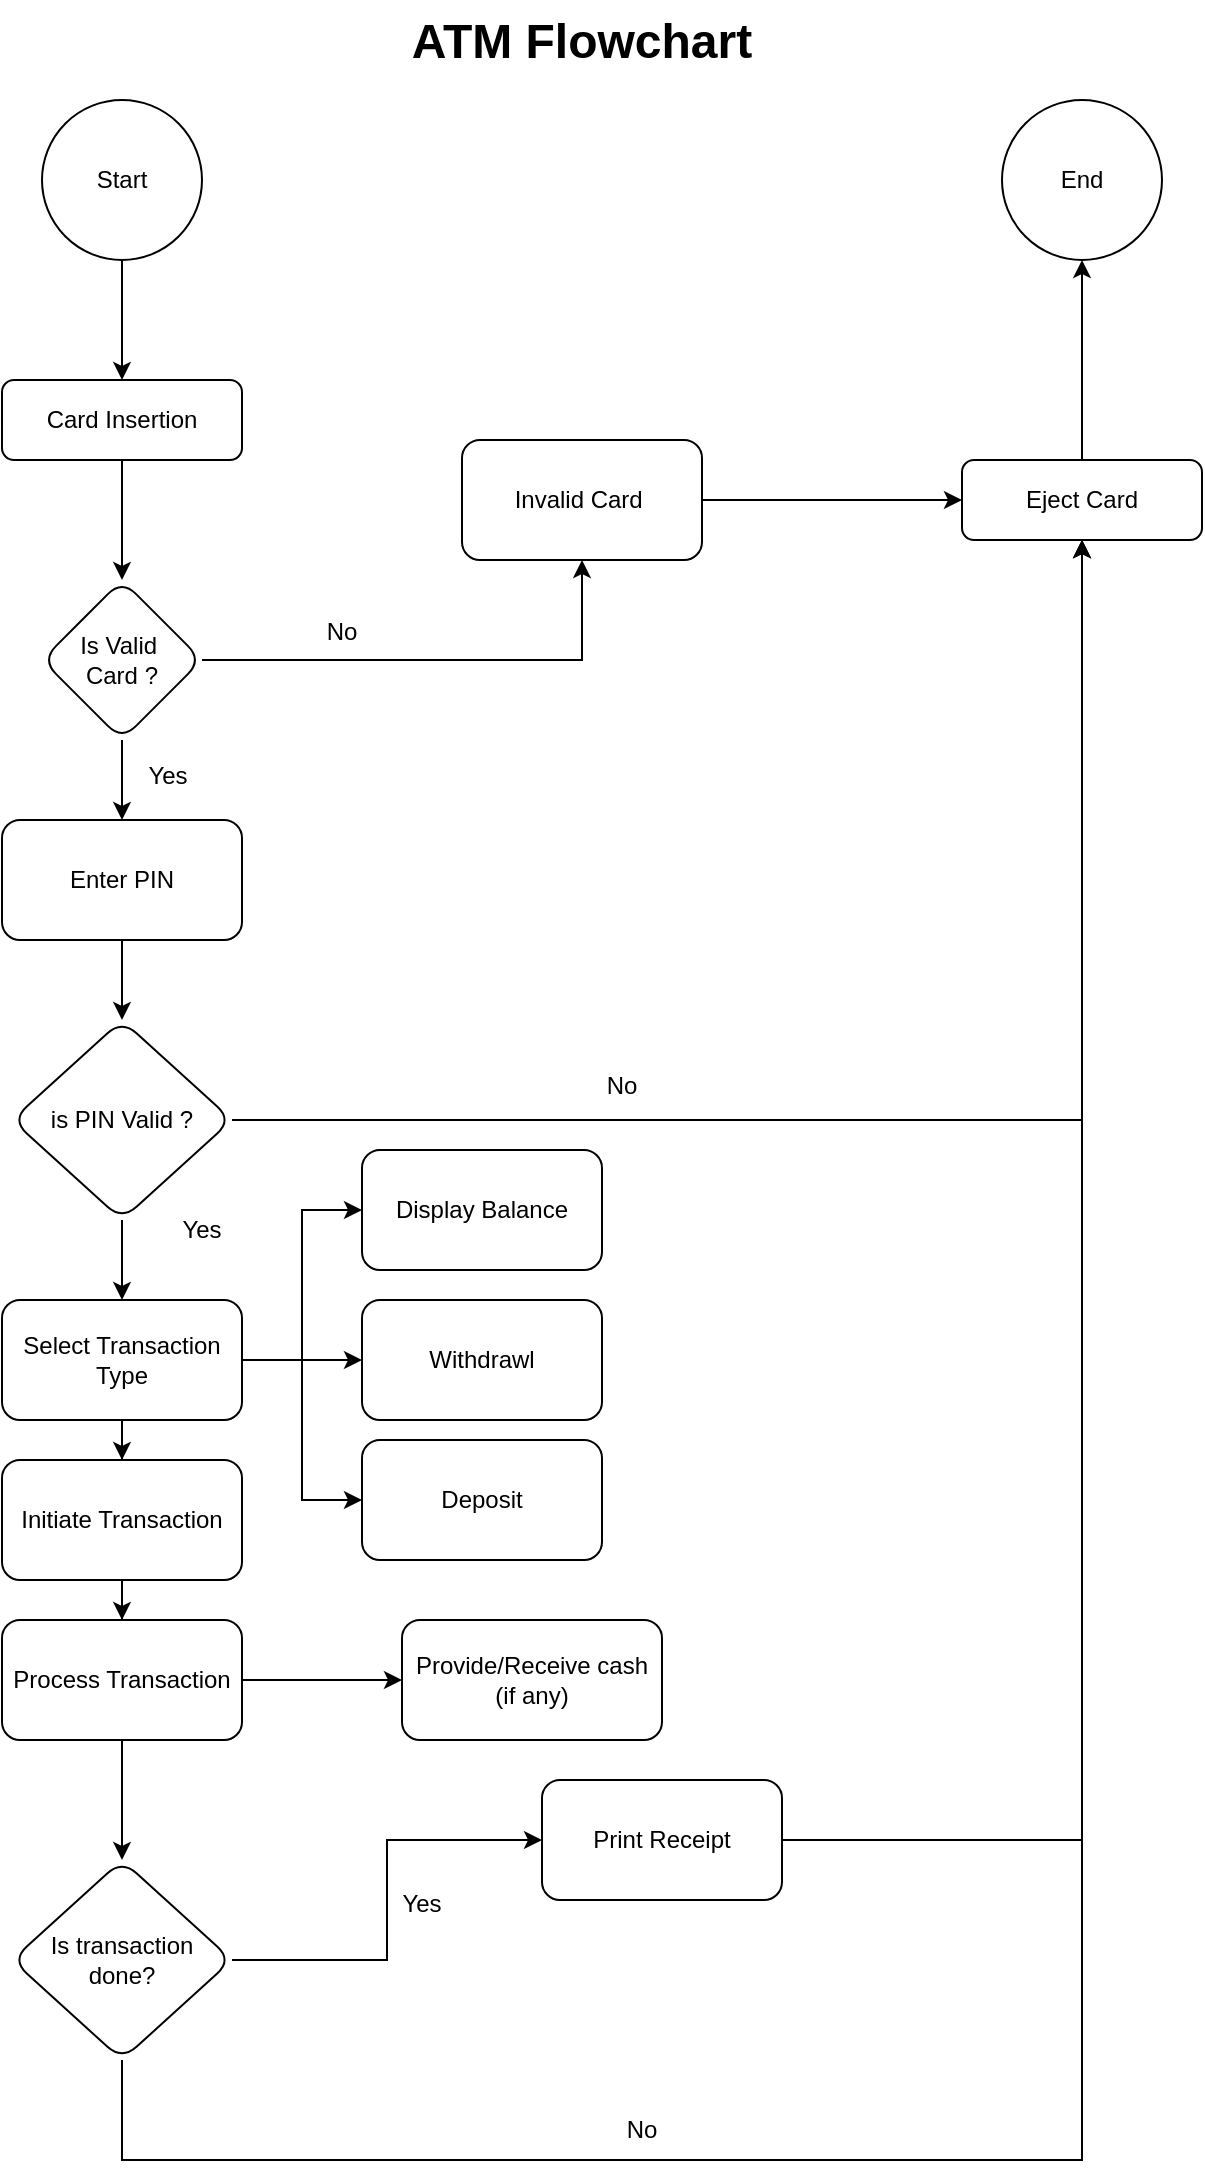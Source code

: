 <mxfile version="24.6.1" type="device">
  <diagram id="C5RBs43oDa-KdzZeNtuy" name="Page-1">
    <mxGraphModel dx="1226" dy="629" grid="1" gridSize="10" guides="1" tooltips="1" connect="1" arrows="1" fold="1" page="1" pageScale="1" pageWidth="827" pageHeight="1169" math="0" shadow="0">
      <root>
        <mxCell id="WIyWlLk6GJQsqaUBKTNV-0" />
        <mxCell id="WIyWlLk6GJQsqaUBKTNV-1" parent="WIyWlLk6GJQsqaUBKTNV-0" />
        <mxCell id="tF4FKdZZivJm7ag6AhpX-4" value="" style="edgeStyle=orthogonalEdgeStyle;rounded=0;orthogonalLoop=1;jettySize=auto;html=1;" parent="WIyWlLk6GJQsqaUBKTNV-1" source="tF4FKdZZivJm7ag6AhpX-0" target="tF4FKdZZivJm7ag6AhpX-3" edge="1">
          <mxGeometry relative="1" as="geometry" />
        </mxCell>
        <mxCell id="tF4FKdZZivJm7ag6AhpX-0" value="Card Insertion" style="rounded=1;whiteSpace=wrap;html=1;fontSize=12;glass=0;strokeWidth=1;shadow=0;" parent="WIyWlLk6GJQsqaUBKTNV-1" vertex="1">
          <mxGeometry x="160" y="200" width="120" height="40" as="geometry" />
        </mxCell>
        <mxCell id="tF4FKdZZivJm7ag6AhpX-21" value="" style="edgeStyle=orthogonalEdgeStyle;rounded=0;orthogonalLoop=1;jettySize=auto;html=1;" parent="WIyWlLk6GJQsqaUBKTNV-1" source="tF4FKdZZivJm7ag6AhpX-2" target="tF4FKdZZivJm7ag6AhpX-20" edge="1">
          <mxGeometry relative="1" as="geometry" />
        </mxCell>
        <mxCell id="tF4FKdZZivJm7ag6AhpX-2" value="Eject Card" style="rounded=1;whiteSpace=wrap;html=1;fontSize=12;glass=0;strokeWidth=1;shadow=0;" parent="WIyWlLk6GJQsqaUBKTNV-1" vertex="1">
          <mxGeometry x="640" y="240" width="120" height="40" as="geometry" />
        </mxCell>
        <mxCell id="tF4FKdZZivJm7ag6AhpX-6" value="" style="edgeStyle=orthogonalEdgeStyle;rounded=0;orthogonalLoop=1;jettySize=auto;html=1;" parent="WIyWlLk6GJQsqaUBKTNV-1" source="tF4FKdZZivJm7ag6AhpX-3" target="tF4FKdZZivJm7ag6AhpX-5" edge="1">
          <mxGeometry relative="1" as="geometry" />
        </mxCell>
        <mxCell id="y1vfWfp32B1BzLmMoh-_-0" style="edgeStyle=orthogonalEdgeStyle;rounded=0;orthogonalLoop=1;jettySize=auto;html=1;entryX=0.5;entryY=0;entryDx=0;entryDy=0;" edge="1" parent="WIyWlLk6GJQsqaUBKTNV-1" source="tF4FKdZZivJm7ag6AhpX-3" target="tF4FKdZZivJm7ag6AhpX-28">
          <mxGeometry relative="1" as="geometry" />
        </mxCell>
        <mxCell id="tF4FKdZZivJm7ag6AhpX-3" value="Is Valid&amp;nbsp;&lt;div&gt;Card ?&lt;/div&gt;" style="rhombus;whiteSpace=wrap;html=1;rounded=1;glass=0;strokeWidth=1;shadow=0;" parent="WIyWlLk6GJQsqaUBKTNV-1" vertex="1">
          <mxGeometry x="180" y="300" width="80" height="80" as="geometry" />
        </mxCell>
        <mxCell id="tF4FKdZZivJm7ag6AhpX-7" style="edgeStyle=orthogonalEdgeStyle;rounded=0;orthogonalLoop=1;jettySize=auto;html=1;entryX=0;entryY=0.5;entryDx=0;entryDy=0;" parent="WIyWlLk6GJQsqaUBKTNV-1" source="tF4FKdZZivJm7ag6AhpX-5" target="tF4FKdZZivJm7ag6AhpX-2" edge="1">
          <mxGeometry relative="1" as="geometry" />
        </mxCell>
        <mxCell id="tF4FKdZZivJm7ag6AhpX-5" value="Invalid Card&amp;nbsp;" style="whiteSpace=wrap;html=1;rounded=1;glass=0;strokeWidth=1;shadow=0;" parent="WIyWlLk6GJQsqaUBKTNV-1" vertex="1">
          <mxGeometry x="390" y="230" width="120" height="60" as="geometry" />
        </mxCell>
        <mxCell id="tF4FKdZZivJm7ag6AhpX-8" value="No" style="text;html=1;align=center;verticalAlign=middle;whiteSpace=wrap;rounded=0;" parent="WIyWlLk6GJQsqaUBKTNV-1" vertex="1">
          <mxGeometry x="300" y="311" width="60" height="30" as="geometry" />
        </mxCell>
        <mxCell id="y1vfWfp32B1BzLmMoh-_-1" style="edgeStyle=orthogonalEdgeStyle;rounded=0;orthogonalLoop=1;jettySize=auto;html=1;entryX=0.5;entryY=0;entryDx=0;entryDy=0;" edge="1" parent="WIyWlLk6GJQsqaUBKTNV-1" source="tF4FKdZZivJm7ag6AhpX-9" target="tF4FKdZZivJm7ag6AhpX-32">
          <mxGeometry relative="1" as="geometry" />
        </mxCell>
        <mxCell id="tF4FKdZZivJm7ag6AhpX-9" value="Initiate Transaction" style="whiteSpace=wrap;html=1;rounded=1;glass=0;strokeWidth=1;shadow=0;" parent="WIyWlLk6GJQsqaUBKTNV-1" vertex="1">
          <mxGeometry x="160" y="740" width="120" height="60" as="geometry" />
        </mxCell>
        <mxCell id="tF4FKdZZivJm7ag6AhpX-36" value="" style="edgeStyle=orthogonalEdgeStyle;rounded=0;orthogonalLoop=1;jettySize=auto;html=1;" parent="WIyWlLk6GJQsqaUBKTNV-1" source="tF4FKdZZivJm7ag6AhpX-13" target="tF4FKdZZivJm7ag6AhpX-35" edge="1">
          <mxGeometry relative="1" as="geometry" />
        </mxCell>
        <mxCell id="tF4FKdZZivJm7ag6AhpX-40" style="edgeStyle=orthogonalEdgeStyle;rounded=0;orthogonalLoop=1;jettySize=auto;html=1;entryX=0.5;entryY=1;entryDx=0;entryDy=0;" parent="WIyWlLk6GJQsqaUBKTNV-1" source="tF4FKdZZivJm7ag6AhpX-13" target="tF4FKdZZivJm7ag6AhpX-2" edge="1">
          <mxGeometry relative="1" as="geometry">
            <Array as="points">
              <mxPoint x="220" y="1090" />
              <mxPoint x="700" y="1090" />
            </Array>
          </mxGeometry>
        </mxCell>
        <mxCell id="tF4FKdZZivJm7ag6AhpX-13" value="Is transaction done?" style="rhombus;whiteSpace=wrap;html=1;rounded=1;glass=0;strokeWidth=1;shadow=0;" parent="WIyWlLk6GJQsqaUBKTNV-1" vertex="1">
          <mxGeometry x="165" y="940" width="110" height="100" as="geometry" />
        </mxCell>
        <mxCell id="tF4FKdZZivJm7ag6AhpX-17" value="Yes" style="text;html=1;align=center;verticalAlign=middle;whiteSpace=wrap;rounded=0;" parent="WIyWlLk6GJQsqaUBKTNV-1" vertex="1">
          <mxGeometry x="213" y="383" width="60" height="30" as="geometry" />
        </mxCell>
        <mxCell id="tF4FKdZZivJm7ag6AhpX-18" value="No" style="text;html=1;align=center;verticalAlign=middle;whiteSpace=wrap;rounded=0;" parent="WIyWlLk6GJQsqaUBKTNV-1" vertex="1">
          <mxGeometry x="440" y="538" width="60" height="30" as="geometry" />
        </mxCell>
        <mxCell id="tF4FKdZZivJm7ag6AhpX-20" value="End" style="ellipse;whiteSpace=wrap;html=1;rounded=1;glass=0;strokeWidth=1;shadow=0;" parent="WIyWlLk6GJQsqaUBKTNV-1" vertex="1">
          <mxGeometry x="660" y="60" width="80" height="80" as="geometry" />
        </mxCell>
        <mxCell id="tF4FKdZZivJm7ag6AhpX-23" style="edgeStyle=orthogonalEdgeStyle;rounded=0;orthogonalLoop=1;jettySize=auto;html=1;entryX=0.5;entryY=0;entryDx=0;entryDy=0;" parent="WIyWlLk6GJQsqaUBKTNV-1" source="tF4FKdZZivJm7ag6AhpX-22" target="tF4FKdZZivJm7ag6AhpX-0" edge="1">
          <mxGeometry relative="1" as="geometry" />
        </mxCell>
        <mxCell id="tF4FKdZZivJm7ag6AhpX-22" value="Start" style="ellipse;whiteSpace=wrap;html=1;rounded=1;glass=0;strokeWidth=1;shadow=0;" parent="WIyWlLk6GJQsqaUBKTNV-1" vertex="1">
          <mxGeometry x="180" y="60" width="80" height="80" as="geometry" />
        </mxCell>
        <mxCell id="tF4FKdZZivJm7ag6AhpX-25" value="Yes" style="text;html=1;align=center;verticalAlign=middle;whiteSpace=wrap;rounded=0;" parent="WIyWlLk6GJQsqaUBKTNV-1" vertex="1">
          <mxGeometry x="230" y="610" width="60" height="30" as="geometry" />
        </mxCell>
        <mxCell id="tF4FKdZZivJm7ag6AhpX-30" style="edgeStyle=orthogonalEdgeStyle;rounded=0;orthogonalLoop=1;jettySize=auto;html=1;entryX=0.5;entryY=1;entryDx=0;entryDy=0;" parent="WIyWlLk6GJQsqaUBKTNV-1" source="tF4FKdZZivJm7ag6AhpX-26" target="tF4FKdZZivJm7ag6AhpX-2" edge="1">
          <mxGeometry relative="1" as="geometry" />
        </mxCell>
        <mxCell id="y1vfWfp32B1BzLmMoh-_-2" style="edgeStyle=orthogonalEdgeStyle;rounded=0;orthogonalLoop=1;jettySize=auto;html=1;entryX=0.5;entryY=0;entryDx=0;entryDy=0;" edge="1" parent="WIyWlLk6GJQsqaUBKTNV-1" source="tF4FKdZZivJm7ag6AhpX-26" target="tF4FKdZZivJm7ag6AhpX-45">
          <mxGeometry relative="1" as="geometry" />
        </mxCell>
        <mxCell id="tF4FKdZZivJm7ag6AhpX-26" value="is PIN Valid ?" style="rhombus;whiteSpace=wrap;html=1;rounded=1;glass=0;strokeWidth=1;shadow=0;" parent="WIyWlLk6GJQsqaUBKTNV-1" vertex="1">
          <mxGeometry x="165" y="520" width="110" height="100" as="geometry" />
        </mxCell>
        <mxCell id="tF4FKdZZivJm7ag6AhpX-42" style="edgeStyle=orthogonalEdgeStyle;rounded=0;orthogonalLoop=1;jettySize=auto;html=1;entryX=0.5;entryY=0;entryDx=0;entryDy=0;" parent="WIyWlLk6GJQsqaUBKTNV-1" source="tF4FKdZZivJm7ag6AhpX-28" target="tF4FKdZZivJm7ag6AhpX-26" edge="1">
          <mxGeometry relative="1" as="geometry" />
        </mxCell>
        <mxCell id="tF4FKdZZivJm7ag6AhpX-28" value="Enter PIN" style="whiteSpace=wrap;html=1;rounded=1;glass=0;strokeWidth=1;shadow=0;" parent="WIyWlLk6GJQsqaUBKTNV-1" vertex="1">
          <mxGeometry x="160" y="420" width="120" height="60" as="geometry" />
        </mxCell>
        <mxCell id="tF4FKdZZivJm7ag6AhpX-34" style="edgeStyle=orthogonalEdgeStyle;rounded=0;orthogonalLoop=1;jettySize=auto;html=1;entryX=0.5;entryY=0;entryDx=0;entryDy=0;" parent="WIyWlLk6GJQsqaUBKTNV-1" source="tF4FKdZZivJm7ag6AhpX-32" target="tF4FKdZZivJm7ag6AhpX-13" edge="1">
          <mxGeometry relative="1" as="geometry" />
        </mxCell>
        <mxCell id="tF4FKdZZivJm7ag6AhpX-44" value="" style="edgeStyle=orthogonalEdgeStyle;rounded=0;orthogonalLoop=1;jettySize=auto;html=1;" parent="WIyWlLk6GJQsqaUBKTNV-1" source="tF4FKdZZivJm7ag6AhpX-32" target="tF4FKdZZivJm7ag6AhpX-43" edge="1">
          <mxGeometry relative="1" as="geometry" />
        </mxCell>
        <mxCell id="tF4FKdZZivJm7ag6AhpX-32" value="Process Transaction" style="whiteSpace=wrap;html=1;rounded=1;glass=0;strokeWidth=1;shadow=0;" parent="WIyWlLk6GJQsqaUBKTNV-1" vertex="1">
          <mxGeometry x="160" y="820" width="120" height="60" as="geometry" />
        </mxCell>
        <mxCell id="tF4FKdZZivJm7ag6AhpX-37" style="edgeStyle=orthogonalEdgeStyle;rounded=0;orthogonalLoop=1;jettySize=auto;html=1;entryX=0.5;entryY=1;entryDx=0;entryDy=0;" parent="WIyWlLk6GJQsqaUBKTNV-1" source="tF4FKdZZivJm7ag6AhpX-35" target="tF4FKdZZivJm7ag6AhpX-2" edge="1">
          <mxGeometry relative="1" as="geometry" />
        </mxCell>
        <mxCell id="tF4FKdZZivJm7ag6AhpX-35" value="Print Receipt" style="whiteSpace=wrap;html=1;rounded=1;glass=0;strokeWidth=1;shadow=0;" parent="WIyWlLk6GJQsqaUBKTNV-1" vertex="1">
          <mxGeometry x="430" y="900" width="120" height="60" as="geometry" />
        </mxCell>
        <mxCell id="tF4FKdZZivJm7ag6AhpX-38" value="Yes" style="text;html=1;align=center;verticalAlign=middle;whiteSpace=wrap;rounded=0;" parent="WIyWlLk6GJQsqaUBKTNV-1" vertex="1">
          <mxGeometry x="340" y="947" width="60" height="30" as="geometry" />
        </mxCell>
        <mxCell id="tF4FKdZZivJm7ag6AhpX-41" value="No" style="text;html=1;align=center;verticalAlign=middle;whiteSpace=wrap;rounded=0;" parent="WIyWlLk6GJQsqaUBKTNV-1" vertex="1">
          <mxGeometry x="450" y="1060" width="60" height="30" as="geometry" />
        </mxCell>
        <mxCell id="tF4FKdZZivJm7ag6AhpX-43" value="Provide/Receive cash (if any)" style="whiteSpace=wrap;html=1;rounded=1;glass=0;strokeWidth=1;shadow=0;" parent="WIyWlLk6GJQsqaUBKTNV-1" vertex="1">
          <mxGeometry x="360" y="820" width="130" height="60" as="geometry" />
        </mxCell>
        <mxCell id="y1vfWfp32B1BzLmMoh-_-4" style="edgeStyle=orthogonalEdgeStyle;rounded=0;orthogonalLoop=1;jettySize=auto;html=1;entryX=0.5;entryY=0;entryDx=0;entryDy=0;" edge="1" parent="WIyWlLk6GJQsqaUBKTNV-1" source="tF4FKdZZivJm7ag6AhpX-45" target="tF4FKdZZivJm7ag6AhpX-9">
          <mxGeometry relative="1" as="geometry" />
        </mxCell>
        <mxCell id="y1vfWfp32B1BzLmMoh-_-15" style="edgeStyle=orthogonalEdgeStyle;rounded=0;orthogonalLoop=1;jettySize=auto;html=1;entryX=0;entryY=0.5;entryDx=0;entryDy=0;" edge="1" parent="WIyWlLk6GJQsqaUBKTNV-1" source="tF4FKdZZivJm7ag6AhpX-45" target="y1vfWfp32B1BzLmMoh-_-5">
          <mxGeometry relative="1" as="geometry" />
        </mxCell>
        <mxCell id="y1vfWfp32B1BzLmMoh-_-16" style="edgeStyle=orthogonalEdgeStyle;rounded=0;orthogonalLoop=1;jettySize=auto;html=1;entryX=0;entryY=0.5;entryDx=0;entryDy=0;" edge="1" parent="WIyWlLk6GJQsqaUBKTNV-1" source="tF4FKdZZivJm7ag6AhpX-45" target="y1vfWfp32B1BzLmMoh-_-10">
          <mxGeometry relative="1" as="geometry" />
        </mxCell>
        <mxCell id="y1vfWfp32B1BzLmMoh-_-18" style="edgeStyle=orthogonalEdgeStyle;rounded=0;orthogonalLoop=1;jettySize=auto;html=1;entryX=0;entryY=0.5;entryDx=0;entryDy=0;" edge="1" parent="WIyWlLk6GJQsqaUBKTNV-1" source="tF4FKdZZivJm7ag6AhpX-45" target="y1vfWfp32B1BzLmMoh-_-11">
          <mxGeometry relative="1" as="geometry" />
        </mxCell>
        <mxCell id="tF4FKdZZivJm7ag6AhpX-45" value="Select Transaction Type" style="whiteSpace=wrap;html=1;rounded=1;glass=0;strokeWidth=1;shadow=0;" parent="WIyWlLk6GJQsqaUBKTNV-1" vertex="1">
          <mxGeometry x="160" y="660" width="120" height="60" as="geometry" />
        </mxCell>
        <mxCell id="tF4FKdZZivJm7ag6AhpX-47" value="&lt;h1 style=&quot;margin-top: 0px;&quot;&gt;ATM Flowchart&lt;/h1&gt;" style="text;html=1;whiteSpace=wrap;overflow=hidden;rounded=0;align=center;" parent="WIyWlLk6GJQsqaUBKTNV-1" vertex="1">
          <mxGeometry x="360" y="10" width="180" height="50" as="geometry" />
        </mxCell>
        <mxCell id="y1vfWfp32B1BzLmMoh-_-5" value="Display Balance" style="whiteSpace=wrap;html=1;rounded=1;glass=0;strokeWidth=1;shadow=0;" vertex="1" parent="WIyWlLk6GJQsqaUBKTNV-1">
          <mxGeometry x="340" y="585" width="120" height="60" as="geometry" />
        </mxCell>
        <mxCell id="y1vfWfp32B1BzLmMoh-_-10" value="Withdrawl" style="whiteSpace=wrap;html=1;rounded=1;glass=0;strokeWidth=1;shadow=0;" vertex="1" parent="WIyWlLk6GJQsqaUBKTNV-1">
          <mxGeometry x="340" y="660" width="120" height="60" as="geometry" />
        </mxCell>
        <mxCell id="y1vfWfp32B1BzLmMoh-_-11" value="Deposit" style="whiteSpace=wrap;html=1;rounded=1;glass=0;strokeWidth=1;shadow=0;" vertex="1" parent="WIyWlLk6GJQsqaUBKTNV-1">
          <mxGeometry x="340" y="730" width="120" height="60" as="geometry" />
        </mxCell>
      </root>
    </mxGraphModel>
  </diagram>
</mxfile>
